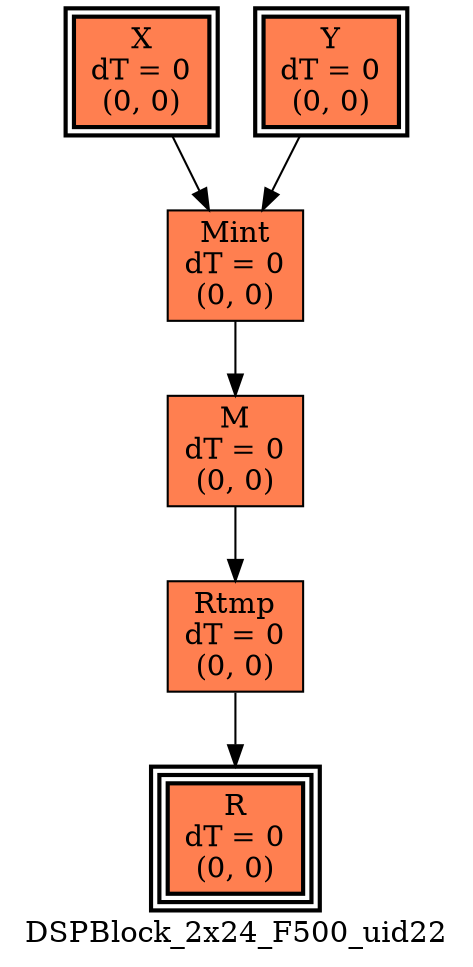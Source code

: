 digraph DSPBlock_2x24_F500_uid22
{
	//graph drawing options
	label=DSPBlock_2x24_F500_uid22;
	labelloc=bottom;
	labeljust=right;
	ratio=auto;
	nodesep=0.25;
	ranksep=0.5;

	//input/output signals of operator DSPBlock_2x24_F500_uid22
	X__DSPBlock_2x24_F500_uid22 [ label="X\ndT = 0\n(0, 0)", shape=box, color=black, style="bold, filled", fillcolor=coral, peripheries=2 ];
	Y__DSPBlock_2x24_F500_uid22 [ label="Y\ndT = 0\n(0, 0)", shape=box, color=black, style="bold, filled", fillcolor=coral, peripheries=2 ];
	R__DSPBlock_2x24_F500_uid22 [ label="R\ndT = 0\n(0, 0)", shape=box, color=black, style="bold, filled", fillcolor=coral, peripheries=3 ];
	{rank=same X__DSPBlock_2x24_F500_uid22, Y__DSPBlock_2x24_F500_uid22};
	{rank=same R__DSPBlock_2x24_F500_uid22};
	//internal signals of operator DSPBlock_2x24_F500_uid22
	Mint__DSPBlock_2x24_F500_uid22 [ label="Mint\ndT = 0\n(0, 0)", shape=box, color=black, style=filled, fillcolor=coral, peripheries=1 ];
	M__DSPBlock_2x24_F500_uid22 [ label="M\ndT = 0\n(0, 0)", shape=box, color=black, style=filled, fillcolor=coral, peripheries=1 ];
	Rtmp__DSPBlock_2x24_F500_uid22 [ label="Rtmp\ndT = 0\n(0, 0)", shape=box, color=black, style=filled, fillcolor=coral, peripheries=1 ];

	//subcomponents of operator DSPBlock_2x24_F500_uid22

	//input and internal signal connections of operator DSPBlock_2x24_F500_uid22
	X__DSPBlock_2x24_F500_uid22 -> Mint__DSPBlock_2x24_F500_uid22 [ arrowhead=normal, arrowsize=1.0, arrowtail=normal, color=black, dir=forward  ];
	Y__DSPBlock_2x24_F500_uid22 -> Mint__DSPBlock_2x24_F500_uid22 [ arrowhead=normal, arrowsize=1.0, arrowtail=normal, color=black, dir=forward  ];
	Mint__DSPBlock_2x24_F500_uid22 -> M__DSPBlock_2x24_F500_uid22 [ arrowhead=normal, arrowsize=1.0, arrowtail=normal, color=black, dir=forward  ];
	M__DSPBlock_2x24_F500_uid22 -> Rtmp__DSPBlock_2x24_F500_uid22 [ arrowhead=normal, arrowsize=1.0, arrowtail=normal, color=black, dir=forward  ];
	Rtmp__DSPBlock_2x24_F500_uid22 -> R__DSPBlock_2x24_F500_uid22 [ arrowhead=normal, arrowsize=1.0, arrowtail=normal, color=black, dir=forward  ];
}

